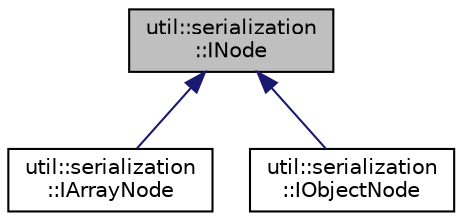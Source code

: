 digraph "util::serialization::INode"
{
 // LATEX_PDF_SIZE
  edge [fontname="Helvetica",fontsize="10",labelfontname="Helvetica",labelfontsize="10"];
  node [fontname="Helvetica",fontsize="10",shape=record];
  Node1 [label="util::serialization\l::INode",height=0.2,width=0.4,color="black", fillcolor="grey75", style="filled", fontcolor="black",tooltip="Serialization node."];
  Node1 -> Node2 [dir="back",color="midnightblue",fontsize="10",style="solid",fontname="Helvetica"];
  Node2 [label="util::serialization\l::IArrayNode",height=0.2,width=0.4,color="black", fillcolor="white", style="filled",URL="$classutil_1_1serialization_1_1_i_array_node.html",tooltip="Array node."];
  Node1 -> Node3 [dir="back",color="midnightblue",fontsize="10",style="solid",fontname="Helvetica"];
  Node3 [label="util::serialization\l::IObjectNode",height=0.2,width=0.4,color="black", fillcolor="white", style="filled",URL="$classutil_1_1serialization_1_1_i_object_node.html",tooltip="Object node."];
}
